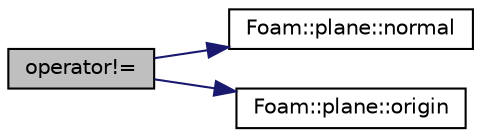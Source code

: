 digraph "operator!="
{
  bgcolor="transparent";
  edge [fontname="Helvetica",fontsize="10",labelfontname="Helvetica",labelfontsize="10"];
  node [fontname="Helvetica",fontsize="10",shape=record];
  rankdir="LR";
  Node1 [label="operator!=",height=0.2,width=0.4,color="black", fillcolor="grey75", style="filled" fontcolor="black"];
  Node1 -> Node2 [color="midnightblue",fontsize="10",style="solid",fontname="Helvetica"];
  Node2 [label="Foam::plane::normal",height=0.2,width=0.4,color="black",URL="$classFoam_1_1plane.html#a31d08bbb63199f5077b5763f1144d365",tooltip="The plane unit normal. "];
  Node1 -> Node3 [color="midnightblue",fontsize="10",style="solid",fontname="Helvetica"];
  Node3 [label="Foam::plane::origin",height=0.2,width=0.4,color="black",URL="$classFoam_1_1plane.html#a76730e02e802d051ac6b53b1c3113c8b",tooltip="The plane base point. "];
}
